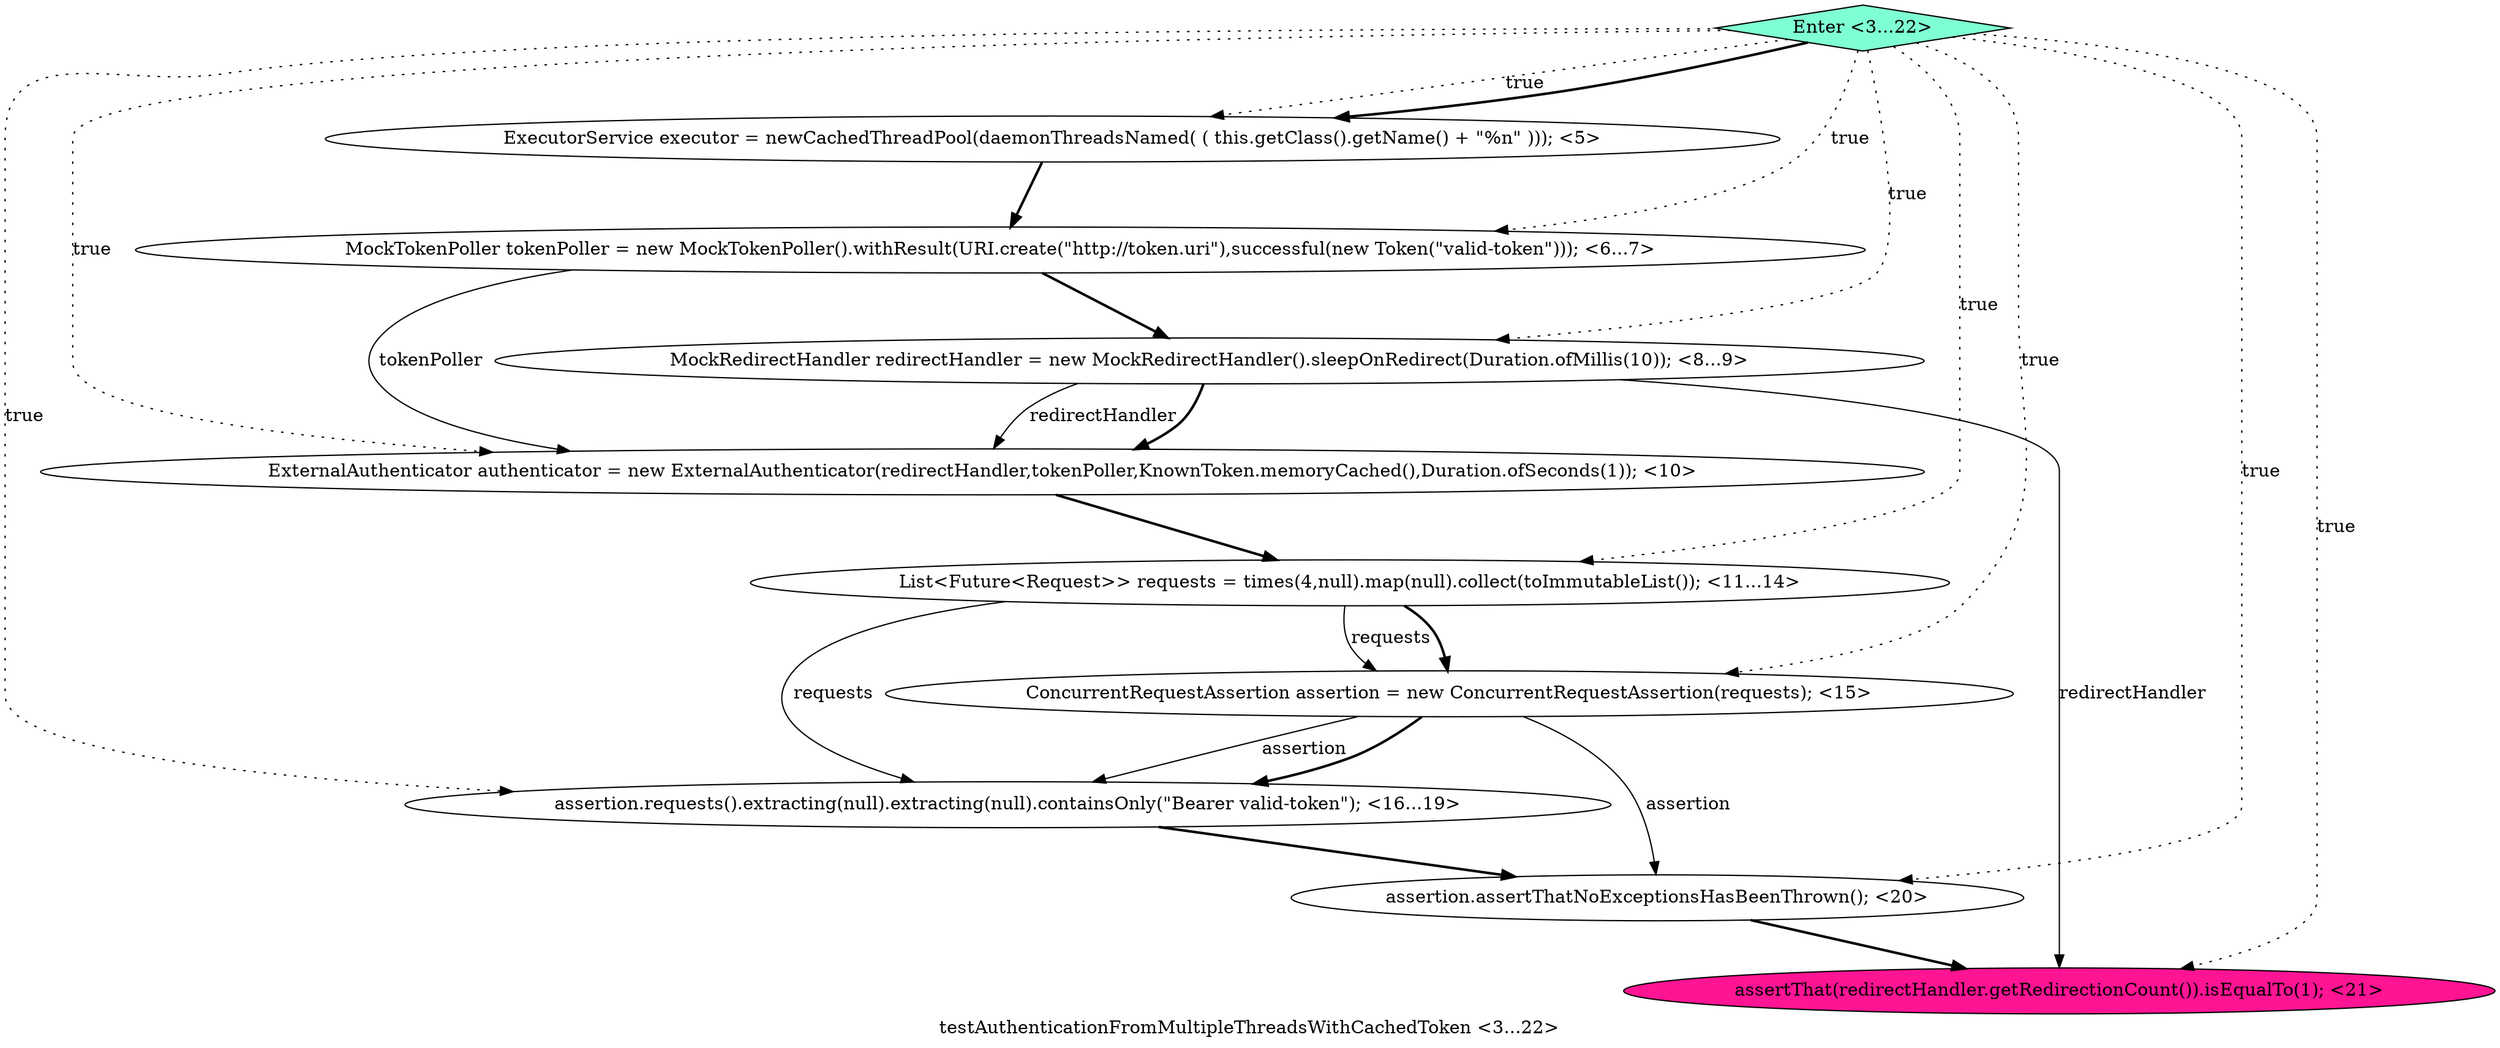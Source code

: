 digraph PDG {
label = "testAuthenticationFromMultipleThreadsWithCachedToken <3...22>";
0.6 [style = filled, label = "assertion.requests().extracting(null).extracting(null).containsOnly(\"Bearer valid-token\"); <16...19>", fillcolor = white, shape = ellipse];
0.8 [style = filled, label = "assertThat(redirectHandler.getRedirectionCount()).isEqualTo(1); <21>", fillcolor = deeppink, shape = ellipse];
0.7 [style = filled, label = "assertion.assertThatNoExceptionsHasBeenThrown(); <20>", fillcolor = white, shape = ellipse];
0.4 [style = filled, label = "List<Future<Request>> requests = times(4,null).map(null).collect(toImmutableList()); <11...14>", fillcolor = white, shape = ellipse];
0.9 [style = filled, label = "Enter <3...22>", fillcolor = aquamarine, shape = diamond];
0.1 [style = filled, label = "MockTokenPoller tokenPoller = new MockTokenPoller().withResult(URI.create(\"http://token.uri\"),successful(new Token(\"valid-token\"))); <6...7>", fillcolor = white, shape = ellipse];
0.2 [style = filled, label = "MockRedirectHandler redirectHandler = new MockRedirectHandler().sleepOnRedirect(Duration.ofMillis(10)); <8...9>", fillcolor = white, shape = ellipse];
0.5 [style = filled, label = "ConcurrentRequestAssertion assertion = new ConcurrentRequestAssertion(requests); <15>", fillcolor = white, shape = ellipse];
0.3 [style = filled, label = "ExternalAuthenticator authenticator = new ExternalAuthenticator(redirectHandler,tokenPoller,KnownToken.memoryCached(),Duration.ofSeconds(1)); <10>", fillcolor = white, shape = ellipse];
0.0 [style = filled, label = "ExecutorService executor = newCachedThreadPool(daemonThreadsNamed( ( this.getClass().getName() + \"%n\" ))); <5>", fillcolor = white, shape = ellipse];
0.0 -> 0.1 [style = bold, label=""];
0.1 -> 0.2 [style = bold, label=""];
0.1 -> 0.3 [style = solid, label="tokenPoller"];
0.2 -> 0.3 [style = solid, label="redirectHandler"];
0.2 -> 0.3 [style = bold, label=""];
0.2 -> 0.8 [style = solid, label="redirectHandler"];
0.3 -> 0.4 [style = bold, label=""];
0.4 -> 0.5 [style = solid, label="requests"];
0.4 -> 0.5 [style = bold, label=""];
0.4 -> 0.6 [style = solid, label="requests"];
0.5 -> 0.6 [style = solid, label="assertion"];
0.5 -> 0.6 [style = bold, label=""];
0.5 -> 0.7 [style = solid, label="assertion"];
0.6 -> 0.7 [style = bold, label=""];
0.7 -> 0.8 [style = bold, label=""];
0.9 -> 0.0 [style = dotted, label="true"];
0.9 -> 0.0 [style = bold, label=""];
0.9 -> 0.1 [style = dotted, label="true"];
0.9 -> 0.2 [style = dotted, label="true"];
0.9 -> 0.3 [style = dotted, label="true"];
0.9 -> 0.4 [style = dotted, label="true"];
0.9 -> 0.5 [style = dotted, label="true"];
0.9 -> 0.6 [style = dotted, label="true"];
0.9 -> 0.7 [style = dotted, label="true"];
0.9 -> 0.8 [style = dotted, label="true"];
}
